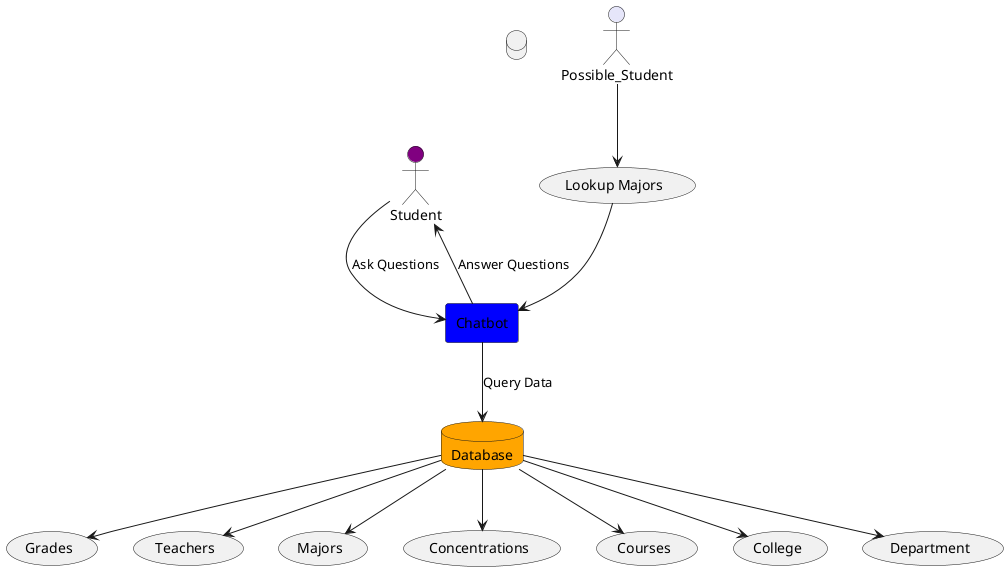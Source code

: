 # CS375 Software Engineering II
# Alex Burgos


@startuml UseCase_axb19c
actor "Student" #Purple
actor "Possible_Student" #Lavender

database "Database" #Orange
rectangle "Chatbot" #Blue
usecase "Grades"
usecase "Teachers"
usecase "Majors"
usecase "Concentrations"
usecase "Courses"
usecase "College"
usecase "Department"
usecase "Lookup Majors"

Student --> Chatbot : "Ask Questions"
Chatbot --> Student : "Answer Questions"
Possible_Student --> (Lookup Majors)
"Lookup Majors" --> Chatbot
Chatbot --> Database : "Query Data"

Database {
    "Database" --> (Grades)
    "Database" --> (Teachers)
    "Database" --> (Majors)
    "Database" --> (Concentrations)
    "Database" --> (Courses)
    "Database" --> (College)
    "Database" --> (Department)
}
@enduml